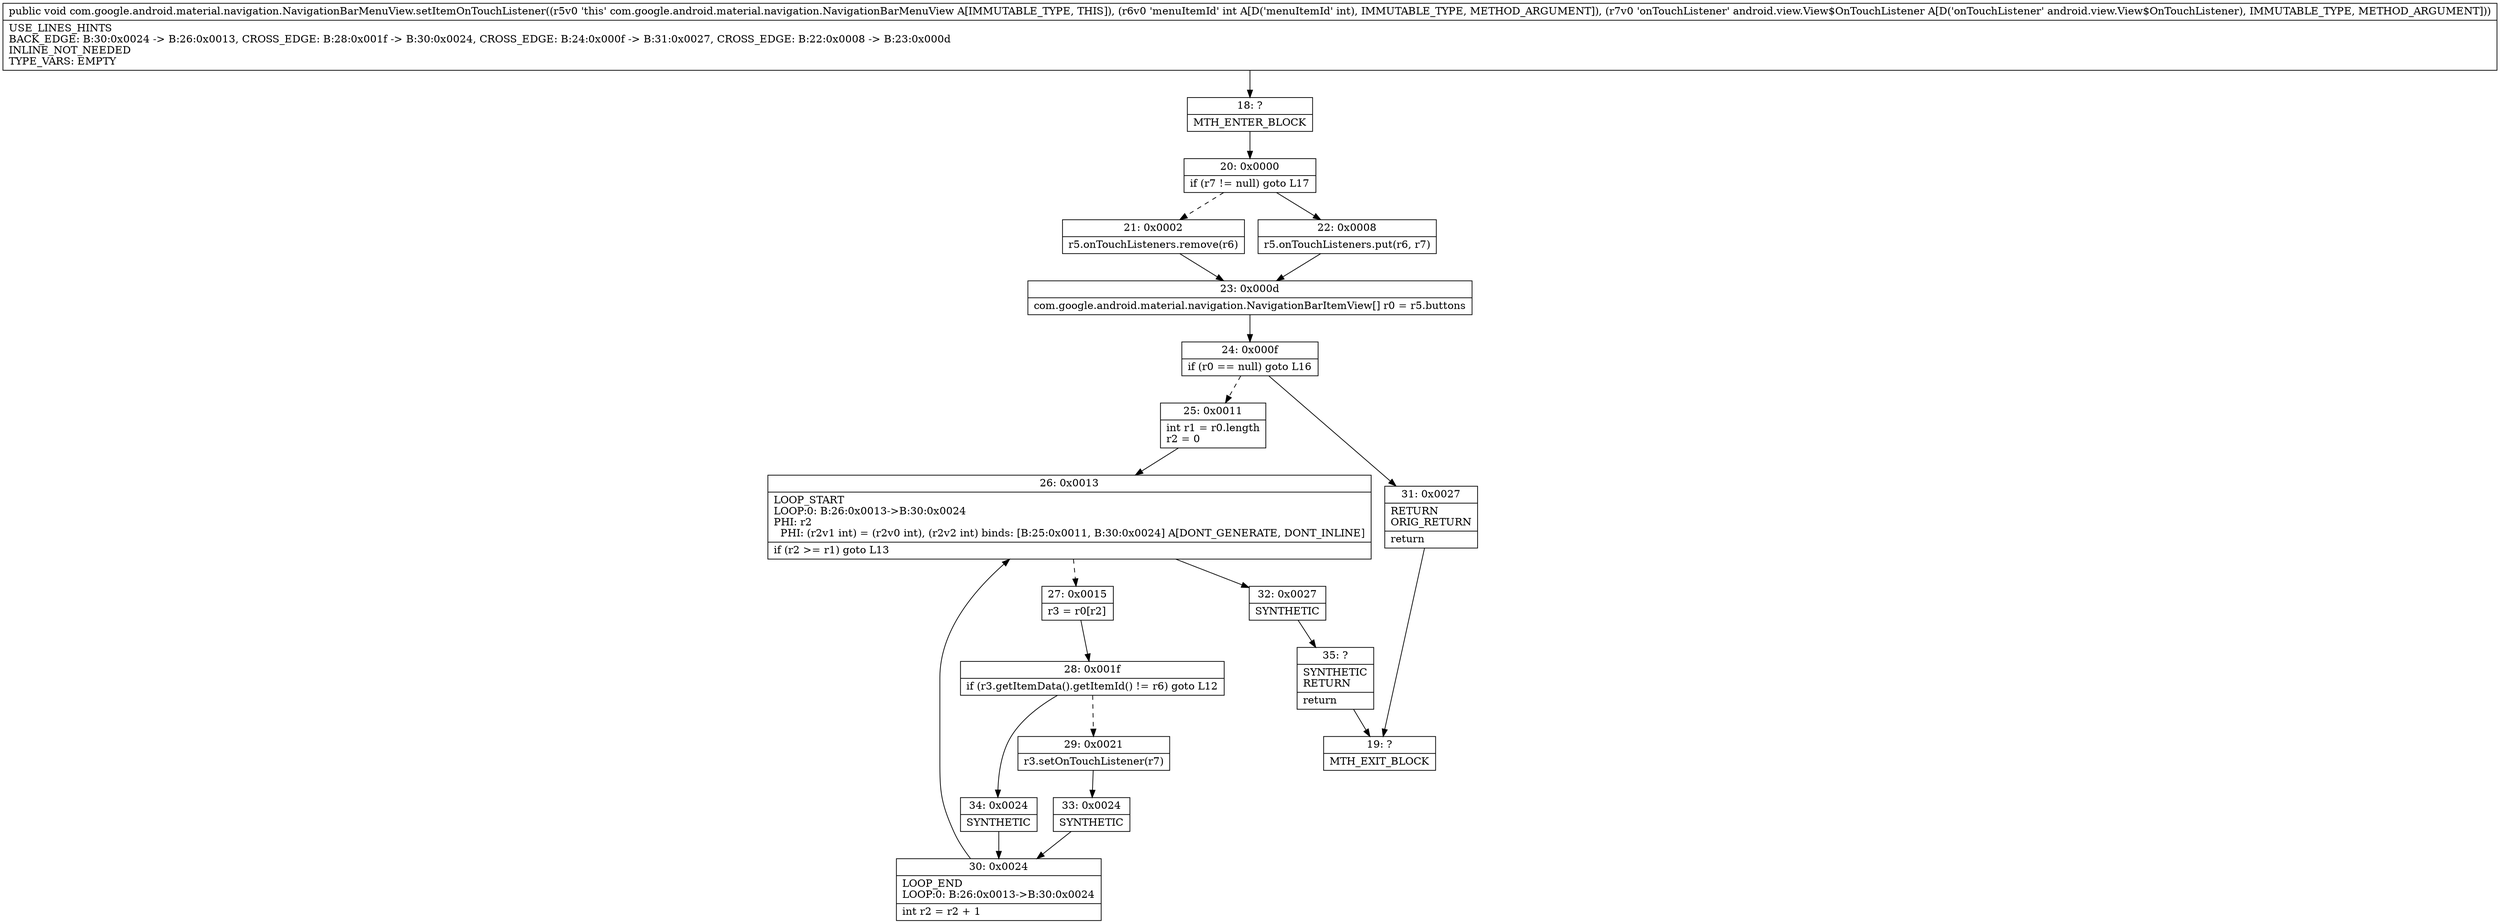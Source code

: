 digraph "CFG forcom.google.android.material.navigation.NavigationBarMenuView.setItemOnTouchListener(ILandroid\/view\/View$OnTouchListener;)V" {
Node_18 [shape=record,label="{18\:\ ?|MTH_ENTER_BLOCK\l}"];
Node_20 [shape=record,label="{20\:\ 0x0000|if (r7 != null) goto L17\l}"];
Node_21 [shape=record,label="{21\:\ 0x0002|r5.onTouchListeners.remove(r6)\l}"];
Node_23 [shape=record,label="{23\:\ 0x000d|com.google.android.material.navigation.NavigationBarItemView[] r0 = r5.buttons\l}"];
Node_24 [shape=record,label="{24\:\ 0x000f|if (r0 == null) goto L16\l}"];
Node_25 [shape=record,label="{25\:\ 0x0011|int r1 = r0.length\lr2 = 0\l}"];
Node_26 [shape=record,label="{26\:\ 0x0013|LOOP_START\lLOOP:0: B:26:0x0013\-\>B:30:0x0024\lPHI: r2 \l  PHI: (r2v1 int) = (r2v0 int), (r2v2 int) binds: [B:25:0x0011, B:30:0x0024] A[DONT_GENERATE, DONT_INLINE]\l|if (r2 \>= r1) goto L13\l}"];
Node_27 [shape=record,label="{27\:\ 0x0015|r3 = r0[r2]\l}"];
Node_28 [shape=record,label="{28\:\ 0x001f|if (r3.getItemData().getItemId() != r6) goto L12\l}"];
Node_29 [shape=record,label="{29\:\ 0x0021|r3.setOnTouchListener(r7)\l}"];
Node_33 [shape=record,label="{33\:\ 0x0024|SYNTHETIC\l}"];
Node_30 [shape=record,label="{30\:\ 0x0024|LOOP_END\lLOOP:0: B:26:0x0013\-\>B:30:0x0024\l|int r2 = r2 + 1\l}"];
Node_34 [shape=record,label="{34\:\ 0x0024|SYNTHETIC\l}"];
Node_32 [shape=record,label="{32\:\ 0x0027|SYNTHETIC\l}"];
Node_35 [shape=record,label="{35\:\ ?|SYNTHETIC\lRETURN\l|return\l}"];
Node_19 [shape=record,label="{19\:\ ?|MTH_EXIT_BLOCK\l}"];
Node_31 [shape=record,label="{31\:\ 0x0027|RETURN\lORIG_RETURN\l|return\l}"];
Node_22 [shape=record,label="{22\:\ 0x0008|r5.onTouchListeners.put(r6, r7)\l}"];
MethodNode[shape=record,label="{public void com.google.android.material.navigation.NavigationBarMenuView.setItemOnTouchListener((r5v0 'this' com.google.android.material.navigation.NavigationBarMenuView A[IMMUTABLE_TYPE, THIS]), (r6v0 'menuItemId' int A[D('menuItemId' int), IMMUTABLE_TYPE, METHOD_ARGUMENT]), (r7v0 'onTouchListener' android.view.View$OnTouchListener A[D('onTouchListener' android.view.View$OnTouchListener), IMMUTABLE_TYPE, METHOD_ARGUMENT]))  | USE_LINES_HINTS\lBACK_EDGE: B:30:0x0024 \-\> B:26:0x0013, CROSS_EDGE: B:28:0x001f \-\> B:30:0x0024, CROSS_EDGE: B:24:0x000f \-\> B:31:0x0027, CROSS_EDGE: B:22:0x0008 \-\> B:23:0x000d\lINLINE_NOT_NEEDED\lTYPE_VARS: EMPTY\l}"];
MethodNode -> Node_18;Node_18 -> Node_20;
Node_20 -> Node_21[style=dashed];
Node_20 -> Node_22;
Node_21 -> Node_23;
Node_23 -> Node_24;
Node_24 -> Node_25[style=dashed];
Node_24 -> Node_31;
Node_25 -> Node_26;
Node_26 -> Node_27[style=dashed];
Node_26 -> Node_32;
Node_27 -> Node_28;
Node_28 -> Node_29[style=dashed];
Node_28 -> Node_34;
Node_29 -> Node_33;
Node_33 -> Node_30;
Node_30 -> Node_26;
Node_34 -> Node_30;
Node_32 -> Node_35;
Node_35 -> Node_19;
Node_31 -> Node_19;
Node_22 -> Node_23;
}


